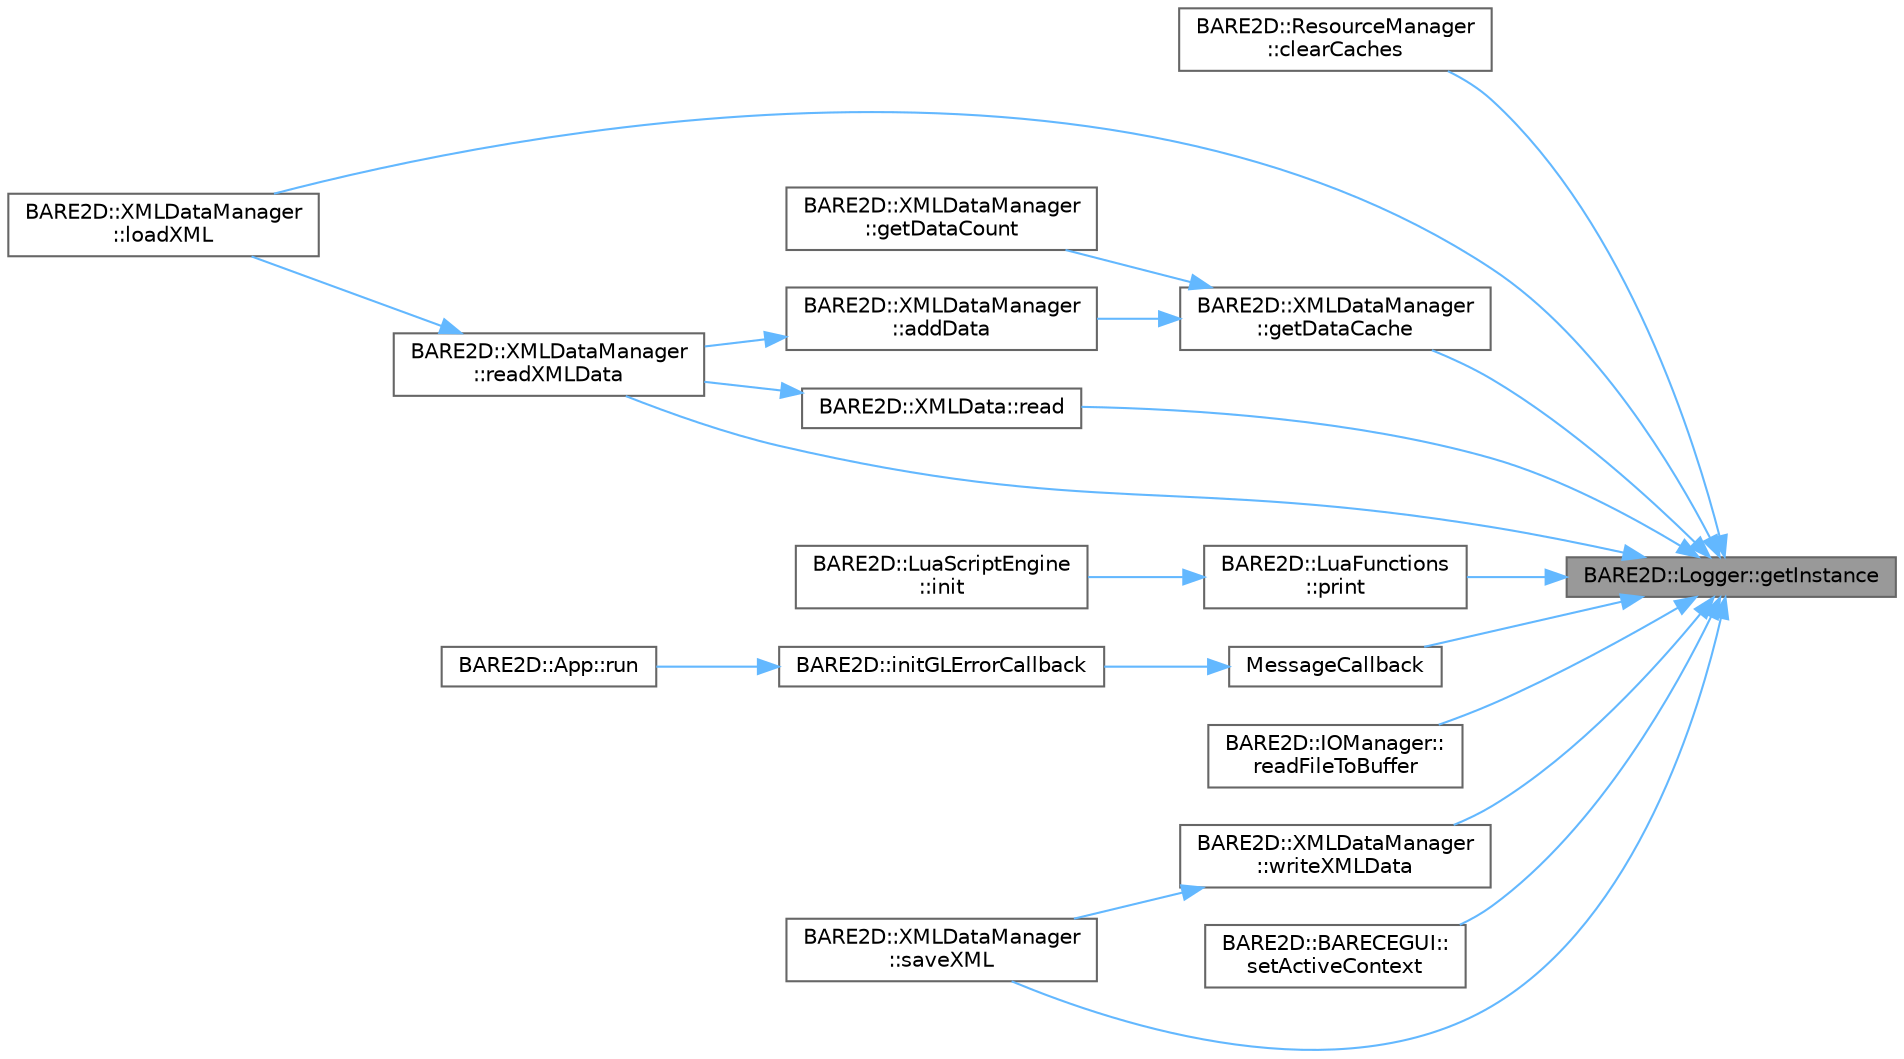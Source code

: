digraph "BARE2D::Logger::getInstance"
{
 // INTERACTIVE_SVG=YES
 // LATEX_PDF_SIZE
  bgcolor="transparent";
  edge [fontname=Helvetica,fontsize=10,labelfontname=Helvetica,labelfontsize=10];
  node [fontname=Helvetica,fontsize=10,shape=box,height=0.2,width=0.4];
  rankdir="RL";
  Node1 [label="BARE2D::Logger::getInstance",height=0.2,width=0.4,color="gray40", fillcolor="grey60", style="filled", fontcolor="black",tooltip=" "];
  Node1 -> Node2 [dir="back",color="steelblue1",style="solid"];
  Node2 [label="BARE2D::ResourceManager\l::clearCaches",height=0.2,width=0.4,color="grey40", fillcolor="white", style="filled",URL="$class_b_a_r_e2_d_1_1_resource_manager.html#acbc049762c33d9f98ddbc5add7e20174",tooltip="Clears the various caches. This is useful for debugging."];
  Node1 -> Node3 [dir="back",color="steelblue1",style="solid"];
  Node3 [label="BARE2D::XMLDataManager\l::getDataCache",height=0.2,width=0.4,color="grey40", fillcolor="white", style="filled",URL="$class_b_a_r_e2_d_1_1_x_m_l_data_manager.html#aac1a58615a6a568a2f7d0e0f1e8f170c",tooltip="Returns a cache for a certain type of data."];
  Node3 -> Node4 [dir="back",color="steelblue1",style="solid"];
  Node4 [label="BARE2D::XMLDataManager\l::addData",height=0.2,width=0.4,color="grey40", fillcolor="white", style="filled",URL="$class_b_a_r_e2_d_1_1_x_m_l_data_manager.html#ab2c2021b2cb121395139f81735a82d35",tooltip="Adds a piece of data to the cache, in the appropriate sub-cache."];
  Node4 -> Node5 [dir="back",color="steelblue1",style="solid"];
  Node5 [label="BARE2D::XMLDataManager\l::readXMLData",height=0.2,width=0.4,color="grey40", fillcolor="white", style="filled",URL="$class_b_a_r_e2_d_1_1_x_m_l_data_manager.html#a85100a24e685d21a8f2af8f87def391a",tooltip="Reads a single subcache from a single file."];
  Node5 -> Node6 [dir="back",color="steelblue1",style="solid"];
  Node6 [label="BARE2D::XMLDataManager\l::loadXML",height=0.2,width=0.4,color="grey40", fillcolor="white", style="filled",URL="$class_b_a_r_e2_d_1_1_x_m_l_data_manager.html#ac4a9f3f5c2a496e2df493a10df0003d3",tooltip="Loads all of the files from the filepath that end in .xml to the caches. Does not clear caches."];
  Node3 -> Node7 [dir="back",color="steelblue1",style="solid"];
  Node7 [label="BARE2D::XMLDataManager\l::getDataCount",height=0.2,width=0.4,color="grey40", fillcolor="white", style="filled",URL="$class_b_a_r_e2_d_1_1_x_m_l_data_manager.html#ad1eda009d1ee739e4795d954a9fba092",tooltip=" "];
  Node1 -> Node6 [dir="back",color="steelblue1",style="solid"];
  Node1 -> Node8 [dir="back",color="steelblue1",style="solid"];
  Node8 [label="MessageCallback",height=0.2,width=0.4,color="grey40", fillcolor="white", style="filled",URL="$_b_a_r_e_errors_8cpp.html#a76259e93488aa188c59d8b8a80517f74",tooltip=" "];
  Node8 -> Node9 [dir="back",color="steelblue1",style="solid"];
  Node9 [label="BARE2D::initGLErrorCallback",height=0.2,width=0.4,color="grey40", fillcolor="white", style="filled",URL="$namespace_b_a_r_e2_d.html#a2e37a4d16611398b81332bb834395984",tooltip="Initializes the GL Debug Message Callback function, and enables debug output straight from OpenGL."];
  Node9 -> Node10 [dir="back",color="steelblue1",style="solid"];
  Node10 [label="BARE2D::App::run",height=0.2,width=0.4,color="grey40", fillcolor="white", style="filled",URL="$class_b_a_r_e2_d_1_1_app.html#a767c055c78bbf86b34bbd47e4b05ee01",tooltip="Runs the program! Starts the update-draw loop."];
  Node1 -> Node11 [dir="back",color="steelblue1",style="solid"];
  Node11 [label="BARE2D::LuaFunctions\l::print",height=0.2,width=0.4,color="grey40", fillcolor="white", style="filled",URL="$namespace_b_a_r_e2_d_1_1_lua_functions.html#accb5722153e602b5cbb4082f1541c112",tooltip="Uses the Logger to print to the screen and log. Takes one argument, a string to print."];
  Node11 -> Node12 [dir="back",color="steelblue1",style="solid"];
  Node12 [label="BARE2D::LuaScriptEngine\l::init",height=0.2,width=0.4,color="grey40", fillcolor="white", style="filled",URL="$class_b_a_r_e2_d_1_1_lua_script_engine.html#afc202ede3bcd76cf0d38a5cfa6da2e86",tooltip="Initializes the LuaScriptEngine - loads basic modules etc."];
  Node1 -> Node13 [dir="back",color="steelblue1",style="solid"];
  Node13 [label="BARE2D::XMLData::read",height=0.2,width=0.4,color="grey40", fillcolor="white", style="filled",URL="$class_b_a_r_e2_d_1_1_x_m_l_data.html#acf63925319a7b15a53989db54702ea60",tooltip="Reads the entire piece of data from a given XML node."];
  Node13 -> Node5 [dir="back",color="steelblue1",style="solid"];
  Node1 -> Node14 [dir="back",color="steelblue1",style="solid"];
  Node14 [label="BARE2D::IOManager::\lreadFileToBuffer",height=0.2,width=0.4,color="grey40", fillcolor="white", style="filled",URL="$class_b_a_r_e2_d_1_1_i_o_manager.html#a22c857b612a97f087c27d5c0120acc43",tooltip=" "];
  Node1 -> Node5 [dir="back",color="steelblue1",style="solid"];
  Node1 -> Node15 [dir="back",color="steelblue1",style="solid"];
  Node15 [label="BARE2D::XMLDataManager\l::saveXML",height=0.2,width=0.4,color="grey40", fillcolor="white", style="filled",URL="$class_b_a_r_e2_d_1_1_x_m_l_data_manager.html#af9f6c07f0c2cecffd0ffde59174d4621",tooltip="Writes all of the currently cached data to the data's respective files in a folder at filepath...."];
  Node1 -> Node16 [dir="back",color="steelblue1",style="solid"];
  Node16 [label="BARE2D::BARECEGUI::\lsetActiveContext",height=0.2,width=0.4,color="grey40", fillcolor="white", style="filled",URL="$class_b_a_r_e2_d_1_1_b_a_r_e_c_e_g_u_i.html#abda90814bb22fe7f7b64dc8922f29b58",tooltip="Sets the active context."];
  Node1 -> Node17 [dir="back",color="steelblue1",style="solid"];
  Node17 [label="BARE2D::XMLDataManager\l::writeXMLData",height=0.2,width=0.4,color="grey40", fillcolor="white", style="filled",URL="$class_b_a_r_e2_d_1_1_x_m_l_data_manager.html#a64420cd9463430e186035296d982c553",tooltip="Writes a single subcache of data to a single file."];
  Node17 -> Node15 [dir="back",color="steelblue1",style="solid"];
}
